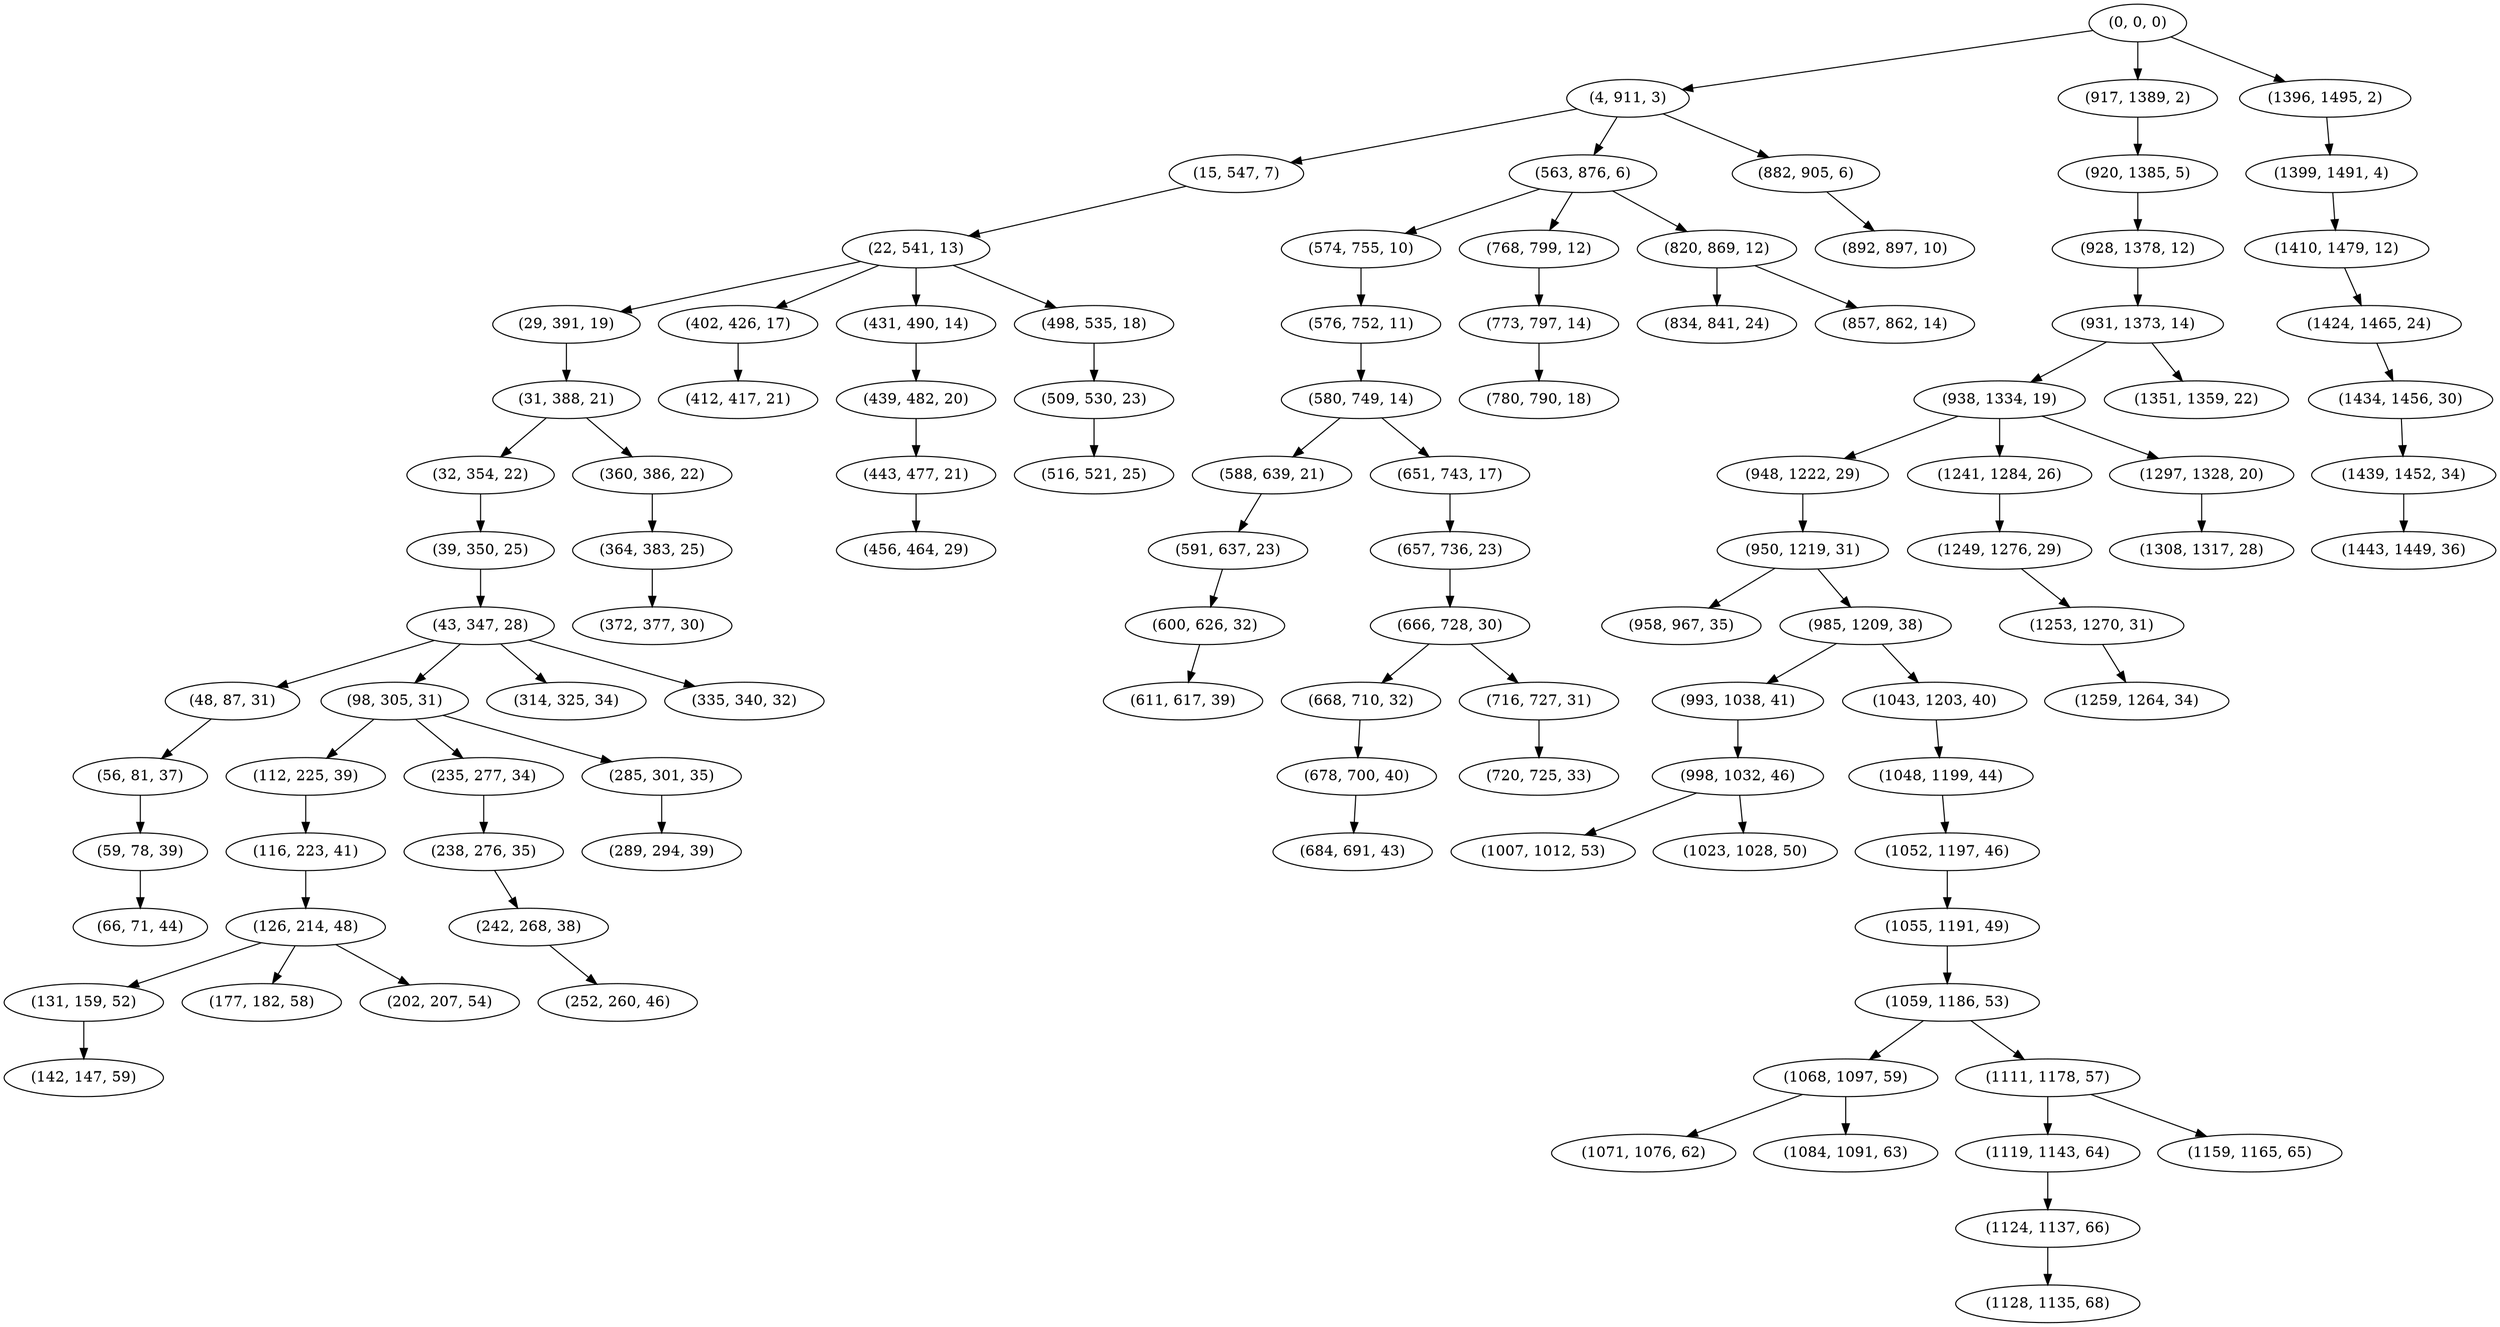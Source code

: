 digraph tree {
    "(0, 0, 0)";
    "(4, 911, 3)";
    "(15, 547, 7)";
    "(22, 541, 13)";
    "(29, 391, 19)";
    "(31, 388, 21)";
    "(32, 354, 22)";
    "(39, 350, 25)";
    "(43, 347, 28)";
    "(48, 87, 31)";
    "(56, 81, 37)";
    "(59, 78, 39)";
    "(66, 71, 44)";
    "(98, 305, 31)";
    "(112, 225, 39)";
    "(116, 223, 41)";
    "(126, 214, 48)";
    "(131, 159, 52)";
    "(142, 147, 59)";
    "(177, 182, 58)";
    "(202, 207, 54)";
    "(235, 277, 34)";
    "(238, 276, 35)";
    "(242, 268, 38)";
    "(252, 260, 46)";
    "(285, 301, 35)";
    "(289, 294, 39)";
    "(314, 325, 34)";
    "(335, 340, 32)";
    "(360, 386, 22)";
    "(364, 383, 25)";
    "(372, 377, 30)";
    "(402, 426, 17)";
    "(412, 417, 21)";
    "(431, 490, 14)";
    "(439, 482, 20)";
    "(443, 477, 21)";
    "(456, 464, 29)";
    "(498, 535, 18)";
    "(509, 530, 23)";
    "(516, 521, 25)";
    "(563, 876, 6)";
    "(574, 755, 10)";
    "(576, 752, 11)";
    "(580, 749, 14)";
    "(588, 639, 21)";
    "(591, 637, 23)";
    "(600, 626, 32)";
    "(611, 617, 39)";
    "(651, 743, 17)";
    "(657, 736, 23)";
    "(666, 728, 30)";
    "(668, 710, 32)";
    "(678, 700, 40)";
    "(684, 691, 43)";
    "(716, 727, 31)";
    "(720, 725, 33)";
    "(768, 799, 12)";
    "(773, 797, 14)";
    "(780, 790, 18)";
    "(820, 869, 12)";
    "(834, 841, 24)";
    "(857, 862, 14)";
    "(882, 905, 6)";
    "(892, 897, 10)";
    "(917, 1389, 2)";
    "(920, 1385, 5)";
    "(928, 1378, 12)";
    "(931, 1373, 14)";
    "(938, 1334, 19)";
    "(948, 1222, 29)";
    "(950, 1219, 31)";
    "(958, 967, 35)";
    "(985, 1209, 38)";
    "(993, 1038, 41)";
    "(998, 1032, 46)";
    "(1007, 1012, 53)";
    "(1023, 1028, 50)";
    "(1043, 1203, 40)";
    "(1048, 1199, 44)";
    "(1052, 1197, 46)";
    "(1055, 1191, 49)";
    "(1059, 1186, 53)";
    "(1068, 1097, 59)";
    "(1071, 1076, 62)";
    "(1084, 1091, 63)";
    "(1111, 1178, 57)";
    "(1119, 1143, 64)";
    "(1124, 1137, 66)";
    "(1128, 1135, 68)";
    "(1159, 1165, 65)";
    "(1241, 1284, 26)";
    "(1249, 1276, 29)";
    "(1253, 1270, 31)";
    "(1259, 1264, 34)";
    "(1297, 1328, 20)";
    "(1308, 1317, 28)";
    "(1351, 1359, 22)";
    "(1396, 1495, 2)";
    "(1399, 1491, 4)";
    "(1410, 1479, 12)";
    "(1424, 1465, 24)";
    "(1434, 1456, 30)";
    "(1439, 1452, 34)";
    "(1443, 1449, 36)";
    "(0, 0, 0)" -> "(4, 911, 3)";
    "(0, 0, 0)" -> "(917, 1389, 2)";
    "(0, 0, 0)" -> "(1396, 1495, 2)";
    "(4, 911, 3)" -> "(15, 547, 7)";
    "(4, 911, 3)" -> "(563, 876, 6)";
    "(4, 911, 3)" -> "(882, 905, 6)";
    "(15, 547, 7)" -> "(22, 541, 13)";
    "(22, 541, 13)" -> "(29, 391, 19)";
    "(22, 541, 13)" -> "(402, 426, 17)";
    "(22, 541, 13)" -> "(431, 490, 14)";
    "(22, 541, 13)" -> "(498, 535, 18)";
    "(29, 391, 19)" -> "(31, 388, 21)";
    "(31, 388, 21)" -> "(32, 354, 22)";
    "(31, 388, 21)" -> "(360, 386, 22)";
    "(32, 354, 22)" -> "(39, 350, 25)";
    "(39, 350, 25)" -> "(43, 347, 28)";
    "(43, 347, 28)" -> "(48, 87, 31)";
    "(43, 347, 28)" -> "(98, 305, 31)";
    "(43, 347, 28)" -> "(314, 325, 34)";
    "(43, 347, 28)" -> "(335, 340, 32)";
    "(48, 87, 31)" -> "(56, 81, 37)";
    "(56, 81, 37)" -> "(59, 78, 39)";
    "(59, 78, 39)" -> "(66, 71, 44)";
    "(98, 305, 31)" -> "(112, 225, 39)";
    "(98, 305, 31)" -> "(235, 277, 34)";
    "(98, 305, 31)" -> "(285, 301, 35)";
    "(112, 225, 39)" -> "(116, 223, 41)";
    "(116, 223, 41)" -> "(126, 214, 48)";
    "(126, 214, 48)" -> "(131, 159, 52)";
    "(126, 214, 48)" -> "(177, 182, 58)";
    "(126, 214, 48)" -> "(202, 207, 54)";
    "(131, 159, 52)" -> "(142, 147, 59)";
    "(235, 277, 34)" -> "(238, 276, 35)";
    "(238, 276, 35)" -> "(242, 268, 38)";
    "(242, 268, 38)" -> "(252, 260, 46)";
    "(285, 301, 35)" -> "(289, 294, 39)";
    "(360, 386, 22)" -> "(364, 383, 25)";
    "(364, 383, 25)" -> "(372, 377, 30)";
    "(402, 426, 17)" -> "(412, 417, 21)";
    "(431, 490, 14)" -> "(439, 482, 20)";
    "(439, 482, 20)" -> "(443, 477, 21)";
    "(443, 477, 21)" -> "(456, 464, 29)";
    "(498, 535, 18)" -> "(509, 530, 23)";
    "(509, 530, 23)" -> "(516, 521, 25)";
    "(563, 876, 6)" -> "(574, 755, 10)";
    "(563, 876, 6)" -> "(768, 799, 12)";
    "(563, 876, 6)" -> "(820, 869, 12)";
    "(574, 755, 10)" -> "(576, 752, 11)";
    "(576, 752, 11)" -> "(580, 749, 14)";
    "(580, 749, 14)" -> "(588, 639, 21)";
    "(580, 749, 14)" -> "(651, 743, 17)";
    "(588, 639, 21)" -> "(591, 637, 23)";
    "(591, 637, 23)" -> "(600, 626, 32)";
    "(600, 626, 32)" -> "(611, 617, 39)";
    "(651, 743, 17)" -> "(657, 736, 23)";
    "(657, 736, 23)" -> "(666, 728, 30)";
    "(666, 728, 30)" -> "(668, 710, 32)";
    "(666, 728, 30)" -> "(716, 727, 31)";
    "(668, 710, 32)" -> "(678, 700, 40)";
    "(678, 700, 40)" -> "(684, 691, 43)";
    "(716, 727, 31)" -> "(720, 725, 33)";
    "(768, 799, 12)" -> "(773, 797, 14)";
    "(773, 797, 14)" -> "(780, 790, 18)";
    "(820, 869, 12)" -> "(834, 841, 24)";
    "(820, 869, 12)" -> "(857, 862, 14)";
    "(882, 905, 6)" -> "(892, 897, 10)";
    "(917, 1389, 2)" -> "(920, 1385, 5)";
    "(920, 1385, 5)" -> "(928, 1378, 12)";
    "(928, 1378, 12)" -> "(931, 1373, 14)";
    "(931, 1373, 14)" -> "(938, 1334, 19)";
    "(931, 1373, 14)" -> "(1351, 1359, 22)";
    "(938, 1334, 19)" -> "(948, 1222, 29)";
    "(938, 1334, 19)" -> "(1241, 1284, 26)";
    "(938, 1334, 19)" -> "(1297, 1328, 20)";
    "(948, 1222, 29)" -> "(950, 1219, 31)";
    "(950, 1219, 31)" -> "(958, 967, 35)";
    "(950, 1219, 31)" -> "(985, 1209, 38)";
    "(985, 1209, 38)" -> "(993, 1038, 41)";
    "(985, 1209, 38)" -> "(1043, 1203, 40)";
    "(993, 1038, 41)" -> "(998, 1032, 46)";
    "(998, 1032, 46)" -> "(1007, 1012, 53)";
    "(998, 1032, 46)" -> "(1023, 1028, 50)";
    "(1043, 1203, 40)" -> "(1048, 1199, 44)";
    "(1048, 1199, 44)" -> "(1052, 1197, 46)";
    "(1052, 1197, 46)" -> "(1055, 1191, 49)";
    "(1055, 1191, 49)" -> "(1059, 1186, 53)";
    "(1059, 1186, 53)" -> "(1068, 1097, 59)";
    "(1059, 1186, 53)" -> "(1111, 1178, 57)";
    "(1068, 1097, 59)" -> "(1071, 1076, 62)";
    "(1068, 1097, 59)" -> "(1084, 1091, 63)";
    "(1111, 1178, 57)" -> "(1119, 1143, 64)";
    "(1111, 1178, 57)" -> "(1159, 1165, 65)";
    "(1119, 1143, 64)" -> "(1124, 1137, 66)";
    "(1124, 1137, 66)" -> "(1128, 1135, 68)";
    "(1241, 1284, 26)" -> "(1249, 1276, 29)";
    "(1249, 1276, 29)" -> "(1253, 1270, 31)";
    "(1253, 1270, 31)" -> "(1259, 1264, 34)";
    "(1297, 1328, 20)" -> "(1308, 1317, 28)";
    "(1396, 1495, 2)" -> "(1399, 1491, 4)";
    "(1399, 1491, 4)" -> "(1410, 1479, 12)";
    "(1410, 1479, 12)" -> "(1424, 1465, 24)";
    "(1424, 1465, 24)" -> "(1434, 1456, 30)";
    "(1434, 1456, 30)" -> "(1439, 1452, 34)";
    "(1439, 1452, 34)" -> "(1443, 1449, 36)";
}
